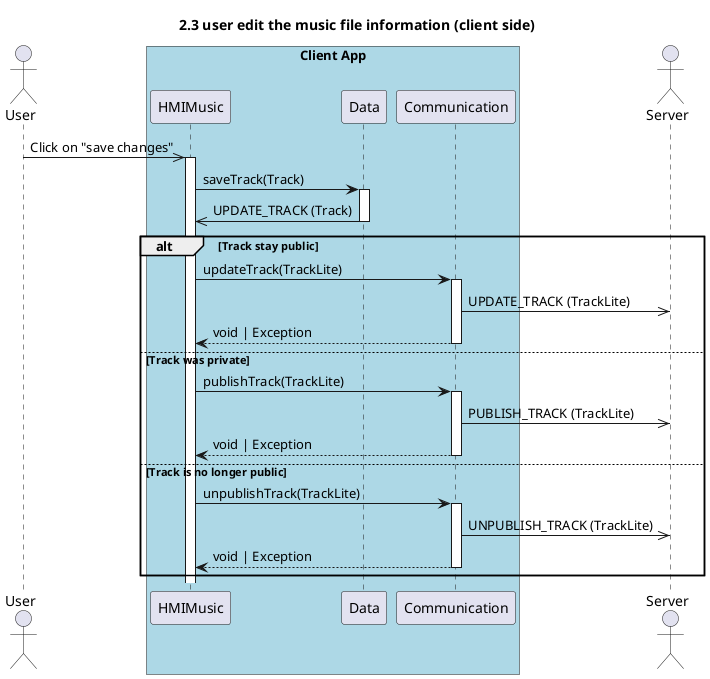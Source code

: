 @startuml 2.3 user edit the music file information (client side)
title 2.3 user edit the music file information (client side)

actor "User" as user
box "Client App" #LightBlue
    participant "HMIMusic" as hmi
    participant "Data" as data
    participant "Communication" as com
end box
actor "Server" as server

user ->> hmi++: Click on "save changes"

hmi -> data++: saveTrack(Track)
data->>hmi: UPDATE_TRACK (Track)
deactivate data

alt Track stay public
    hmi -> com++: updateTrack(TrackLite)
    com ->> server : UPDATE_TRACK (TrackLite)
    return void | Exception
else Track was private
    hmi -> com++: publishTrack(TrackLite)
    com ->> server : PUBLISH_TRACK (TrackLite)
    return void | Exception
else Track is no longer public 
    hmi -> com++: unpublishTrack(TrackLite)
    com ->> server : UNPUBLISH_TRACK (TrackLite)
    return void | Exception
end

@enduml
